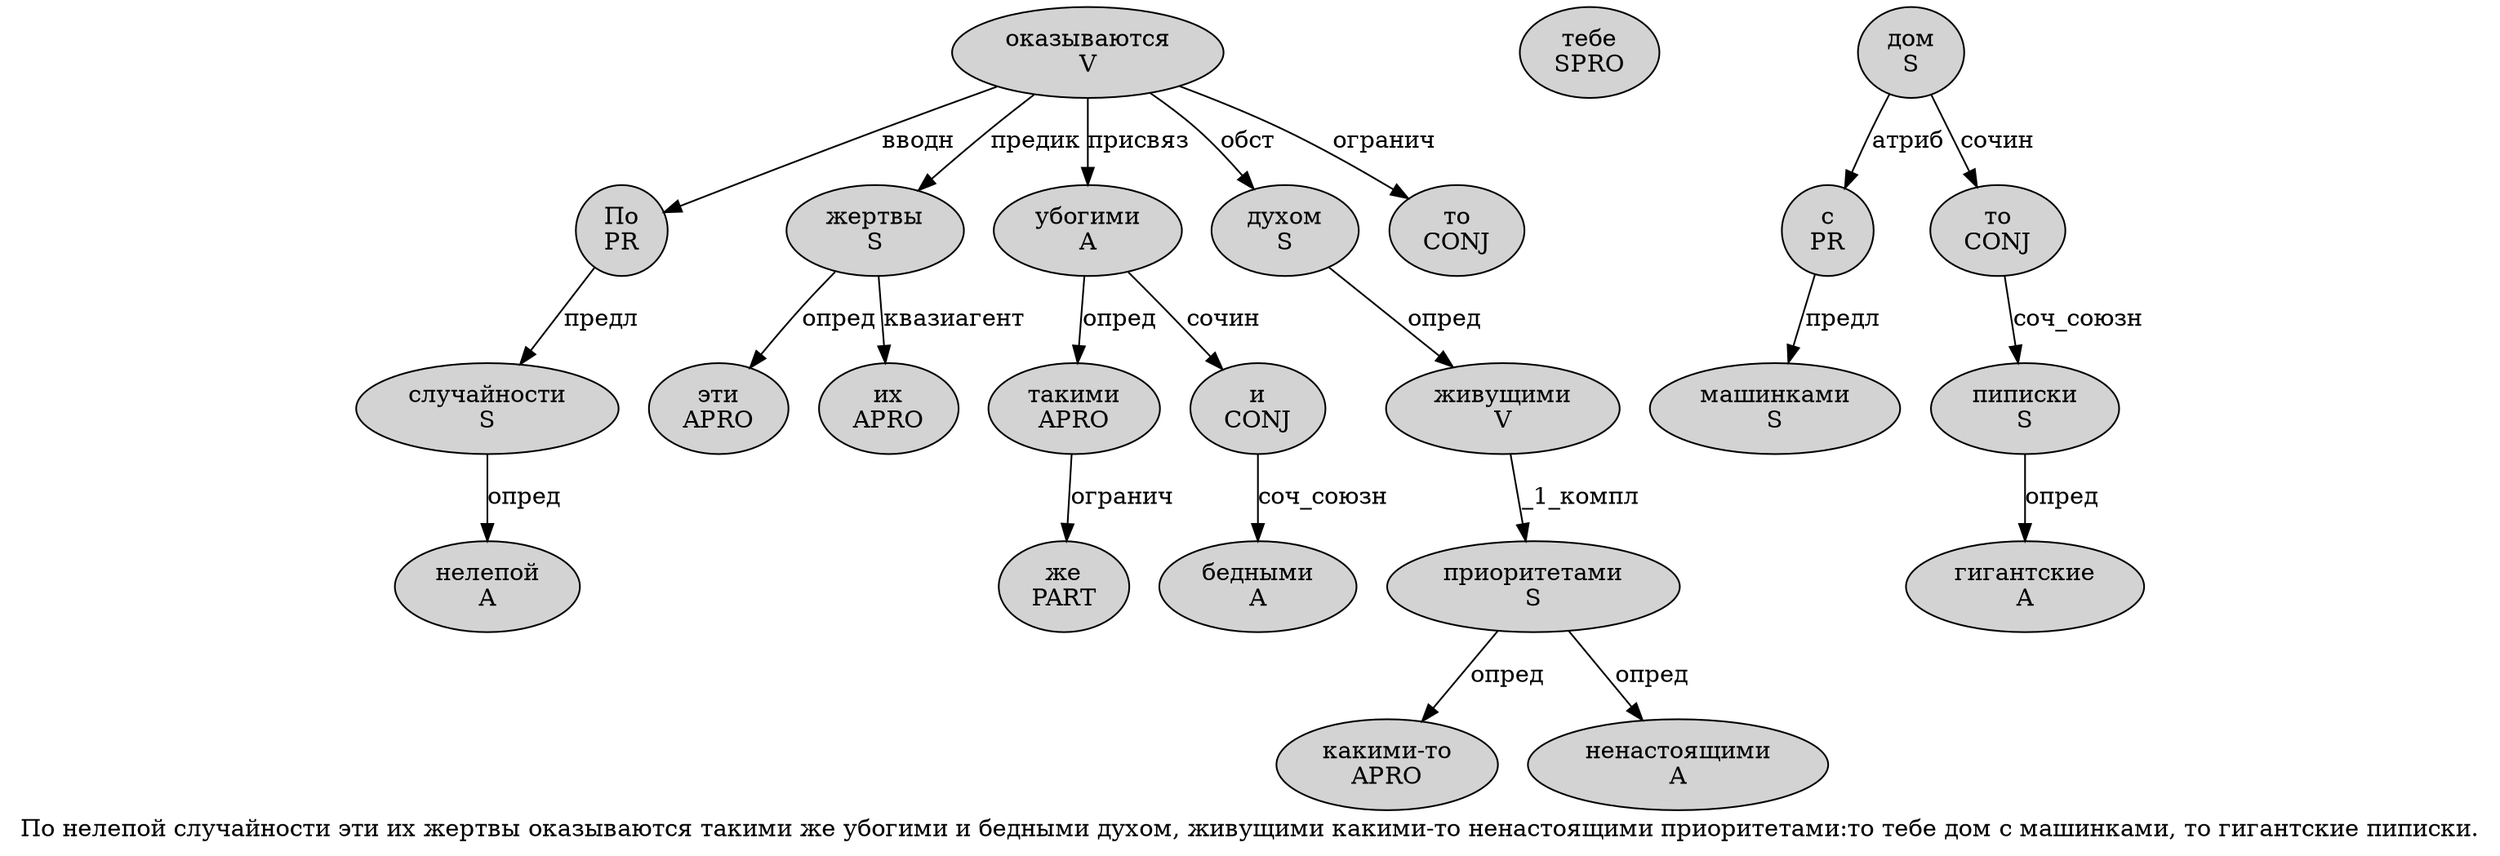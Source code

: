 digraph SENTENCE_3931 {
	graph [label="По нелепой случайности эти их жертвы оказываются такими же убогими и бедными духом, живущими какими-то ненастоящими приоритетами:то тебе дом с машинками, то гигантские пиписки."]
	node [style=filled]
		0 [label="По
PR" color="" fillcolor=lightgray penwidth=1 shape=ellipse]
		1 [label="нелепой
A" color="" fillcolor=lightgray penwidth=1 shape=ellipse]
		2 [label="случайности
S" color="" fillcolor=lightgray penwidth=1 shape=ellipse]
		3 [label="эти
APRO" color="" fillcolor=lightgray penwidth=1 shape=ellipse]
		4 [label="их
APRO" color="" fillcolor=lightgray penwidth=1 shape=ellipse]
		5 [label="жертвы
S" color="" fillcolor=lightgray penwidth=1 shape=ellipse]
		6 [label="оказываются
V" color="" fillcolor=lightgray penwidth=1 shape=ellipse]
		7 [label="такими
APRO" color="" fillcolor=lightgray penwidth=1 shape=ellipse]
		8 [label="же
PART" color="" fillcolor=lightgray penwidth=1 shape=ellipse]
		9 [label="убогими
A" color="" fillcolor=lightgray penwidth=1 shape=ellipse]
		10 [label="и
CONJ" color="" fillcolor=lightgray penwidth=1 shape=ellipse]
		11 [label="бедными
A" color="" fillcolor=lightgray penwidth=1 shape=ellipse]
		12 [label="духом
S" color="" fillcolor=lightgray penwidth=1 shape=ellipse]
		14 [label="живущими
V" color="" fillcolor=lightgray penwidth=1 shape=ellipse]
		15 [label="какими-то
APRO" color="" fillcolor=lightgray penwidth=1 shape=ellipse]
		16 [label="ненастоящими
A" color="" fillcolor=lightgray penwidth=1 shape=ellipse]
		17 [label="приоритетами
S" color="" fillcolor=lightgray penwidth=1 shape=ellipse]
		19 [label="то
CONJ" color="" fillcolor=lightgray penwidth=1 shape=ellipse]
		20 [label="тебе
SPRO" color="" fillcolor=lightgray penwidth=1 shape=ellipse]
		21 [label="дом
S" color="" fillcolor=lightgray penwidth=1 shape=ellipse]
		22 [label="с
PR" color="" fillcolor=lightgray penwidth=1 shape=ellipse]
		23 [label="машинками
S" color="" fillcolor=lightgray penwidth=1 shape=ellipse]
		25 [label="то
CONJ" color="" fillcolor=lightgray penwidth=1 shape=ellipse]
		26 [label="гигантские
A" color="" fillcolor=lightgray penwidth=1 shape=ellipse]
		27 [label="пиписки
S" color="" fillcolor=lightgray penwidth=1 shape=ellipse]
			10 -> 11 [label="соч_союзн"]
			9 -> 7 [label="опред"]
			9 -> 10 [label="сочин"]
			5 -> 3 [label="опред"]
			5 -> 4 [label="квазиагент"]
			25 -> 27 [label="соч_союзн"]
			17 -> 15 [label="опред"]
			17 -> 16 [label="опред"]
			2 -> 1 [label="опред"]
			12 -> 14 [label="опред"]
			14 -> 17 [label="_1_компл"]
			22 -> 23 [label="предл"]
			7 -> 8 [label="огранич"]
			6 -> 0 [label="вводн"]
			6 -> 5 [label="предик"]
			6 -> 9 [label="присвяз"]
			6 -> 12 [label="обст"]
			6 -> 19 [label="огранич"]
			21 -> 22 [label="атриб"]
			21 -> 25 [label="сочин"]
			0 -> 2 [label="предл"]
			27 -> 26 [label="опред"]
}